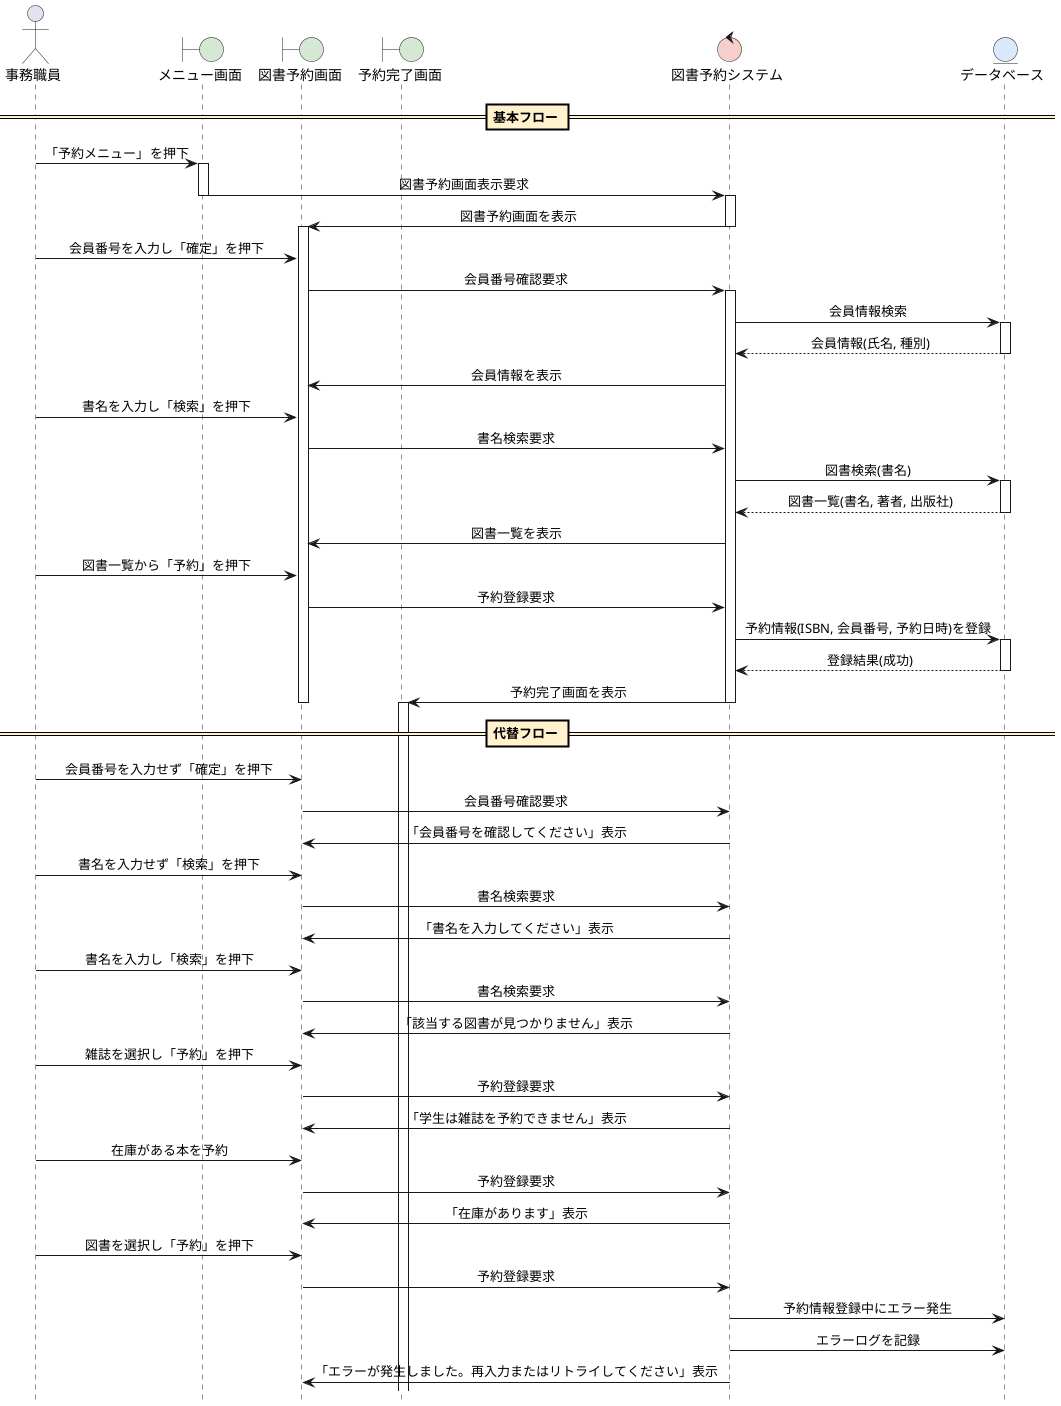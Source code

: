 @startuml 図書予約シーケンス図
hide footbox
skinparam sequenceDividerBackgroundColor #FFF2CC
skinparam boundaryBackgroundColor #D5E8D4
skinparam controlBackgroundColor  #F8CECC
skinparam entityBackgroundColor   #DAE8FC
skinparam sequenceMessageAlign center

actor 事務職員 as A
boundary メニュー画面 as B1
boundary 図書予約画面 as B2
boundary 予約完了画面 as B3
control 図書予約システム as C1
entity データベース as E


== 基本フロー ==

A -> B1: 「予約メニュー」を押下
activate B1
B1 -> C1: 図書予約画面表示要求
deactivate B1
activate C1
C1 -> B2: 図書予約画面を表示
deactivate C1
activate B2

A -> B2: 会員番号を入力し「確定」を押下
B2 -> C1: 会員番号確認要求
activate C1
C1 -> E: 会員情報検索
activate E
E --> C1: 会員情報(氏名, 種別)
deactivate E
C1 -> B2: 会員情報を表示

A -> B2: 書名を入力し「検索」を押下
B2 -> C1: 書名検索要求
C1 -> E: 図書検索(書名)
activate E
E --> C1: 図書一覧(書名, 著者, 出版社)
deactivate E
C1 -> B2: 図書一覧を表示

A -> B2: 図書一覧から「予約」を押下
B2 -> C1: 予約登録要求
C1 -> E: 予約情報(ISBN, 会員番号, 予約日時)を登録
activate E
E --> C1: 登録結果(成功)
deactivate E
C1 -> B3: 予約完了画面を表示
deactivate C1
deactivate B2
activate B3


== 代替フロー ==

' --- 会員番号未入力 or 未登録 ---
A -> B2: 会員番号を入力せず「確定」を押下
B2 -> C1: 会員番号確認要求
C1 -> B2: 「会員番号を確認してください」表示

' --- 書名未入力 ---
A -> B2: 書名を入力せず「検索」を押下
B2 -> C1: 書名検索要求
C1 -> B2: 「書名を入力してください」表示

' --- 該当図書なし ---
A -> B2: 書名を入力し「検索」を押下
B2 -> C1: 書名検索要求
C1 -> B2: 「該当する図書が見つかりません」表示

' --- 学生が雑誌を予約 ---
A -> B2: 雑誌を選択し「予約」を押下
B2 -> C1: 予約登録要求
C1 -> B2: 「学生は雑誌を予約できません」表示

' --- 未貸出本がある ---
A -> B2: 在庫がある本を予約
B2 -> C1: 予約登録要求
C1 -> B2: 「在庫があります」表示

' --- データ保存失敗 ---
A -> B2: 図書を選択し「予約」を押下
B2 -> C1: 予約登録要求
C1 -> E: 予約情報登録中にエラー発生
C1 -> E: エラーログを記録
C1 -> B2: 「エラーが発生しました。再入力またはリトライしてください」表示

@enduml
